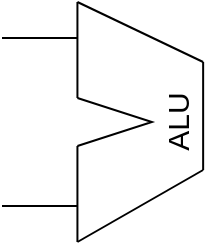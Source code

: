 <mxfile version="20.8.23" type="github">
  <diagram name="Page-1" id="16e2658f-23c8-b752-8be9-c03fbebb8bbe">
    <mxGraphModel dx="1222" dy="729" grid="1" gridSize="10" guides="1" tooltips="1" connect="1" arrows="0" fold="1" page="1" pageScale="1" pageWidth="1100" pageHeight="850" background="#FFFFFF" math="0" shadow="0">
      <root>
        <mxCell id="0" />
        <mxCell id="1" parent="0" />
        <mxCell id="Z0wh2rYoc3VQ_gcaiNQV-59" value="" style="group" vertex="1" connectable="0" parent="1">
          <mxGeometry x="690" y="420" width="109" height="120" as="geometry" />
        </mxCell>
        <mxCell id="Z0wh2rYoc3VQ_gcaiNQV-46" value="" style="endArrow=none;html=1;rounded=0;fontSize=23;" edge="1" parent="Z0wh2rYoc3VQ_gcaiNQV-59">
          <mxGeometry width="50" height="50" relative="1" as="geometry">
            <mxPoint y="18" as="sourcePoint" />
            <mxPoint x="37.714" y="18" as="targetPoint" />
          </mxGeometry>
        </mxCell>
        <mxCell id="Z0wh2rYoc3VQ_gcaiNQV-38" value="" style="endArrow=none;html=1;rounded=0;" edge="1" parent="Z0wh2rYoc3VQ_gcaiNQV-59">
          <mxGeometry width="50" height="50" relative="1" as="geometry">
            <mxPoint x="37.714" y="48" as="sourcePoint" />
            <mxPoint x="37.714" y="72" as="targetPoint" />
            <Array as="points">
              <mxPoint x="74.945" y="60" />
            </Array>
          </mxGeometry>
        </mxCell>
        <mxCell id="Z0wh2rYoc3VQ_gcaiNQV-39" value="" style="endArrow=none;html=1;rounded=0;" edge="1" parent="Z0wh2rYoc3VQ_gcaiNQV-59">
          <mxGeometry width="50" height="50" relative="1" as="geometry">
            <mxPoint x="37.714" y="48" as="sourcePoint" />
            <mxPoint x="37.714" as="targetPoint" />
            <Array as="points">
              <mxPoint x="37.714" y="20" />
            </Array>
          </mxGeometry>
        </mxCell>
        <mxCell id="Z0wh2rYoc3VQ_gcaiNQV-40" value="" style="endArrow=none;html=1;rounded=0;" edge="1" parent="Z0wh2rYoc3VQ_gcaiNQV-59">
          <mxGeometry width="50" height="50" relative="1" as="geometry">
            <mxPoint x="37.714" y="120" as="sourcePoint" />
            <mxPoint x="37.714" y="72" as="targetPoint" />
          </mxGeometry>
        </mxCell>
        <mxCell id="Z0wh2rYoc3VQ_gcaiNQV-41" value="" style="endArrow=none;html=1;rounded=0;" edge="1" parent="Z0wh2rYoc3VQ_gcaiNQV-59">
          <mxGeometry width="50" height="50" relative="1" as="geometry">
            <mxPoint x="37.714" as="sourcePoint" />
            <mxPoint x="100.571" y="30" as="targetPoint" />
          </mxGeometry>
        </mxCell>
        <mxCell id="Z0wh2rYoc3VQ_gcaiNQV-42" value="" style="endArrow=none;html=1;rounded=0;movable=1;resizable=1;rotatable=1;deletable=1;editable=1;locked=0;connectable=1;" edge="1" parent="Z0wh2rYoc3VQ_gcaiNQV-59">
          <mxGeometry width="50" height="50" relative="1" as="geometry">
            <mxPoint x="100.571" y="84" as="sourcePoint" />
            <mxPoint x="37.714" y="120" as="targetPoint" />
          </mxGeometry>
        </mxCell>
        <mxCell id="Z0wh2rYoc3VQ_gcaiNQV-43" value="" style="endArrow=none;html=1;rounded=0;" edge="1" parent="Z0wh2rYoc3VQ_gcaiNQV-59">
          <mxGeometry width="50" height="50" relative="1" as="geometry">
            <mxPoint x="100.571" y="84" as="sourcePoint" />
            <mxPoint x="100.571" y="29.998" as="targetPoint" />
          </mxGeometry>
        </mxCell>
        <mxCell id="Z0wh2rYoc3VQ_gcaiNQV-45" value="&lt;font style=&quot;font-size: 15px;&quot;&gt;ALU&lt;/font&gt;" style="text;strokeColor=none;align=center;fillColor=none;html=1;verticalAlign=middle;whiteSpace=wrap;rounded=0;direction=south;rotation=-90;" vertex="1" parent="Z0wh2rYoc3VQ_gcaiNQV-59">
          <mxGeometry x="79.29" y="38.29" width="17.43" height="42" as="geometry" />
        </mxCell>
        <mxCell id="Z0wh2rYoc3VQ_gcaiNQV-47" value="" style="endArrow=none;html=1;rounded=0;fontSize=23;" edge="1" parent="Z0wh2rYoc3VQ_gcaiNQV-59">
          <mxGeometry width="50" height="50" relative="1" as="geometry">
            <mxPoint y="102" as="sourcePoint" />
            <mxPoint x="37.714" y="102" as="targetPoint" />
          </mxGeometry>
        </mxCell>
      </root>
    </mxGraphModel>
  </diagram>
</mxfile>
